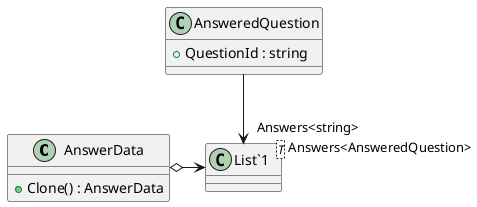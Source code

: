 @startuml
class AnswerData {
    + Clone() : AnswerData
}
class AnsweredQuestion {
    + QuestionId : string
}
class "List`1"<T> {
}
AnswerData o-> "Answers<AnsweredQuestion>" "List`1"
AnsweredQuestion --> "Answers<string>" "List`1"
@enduml
